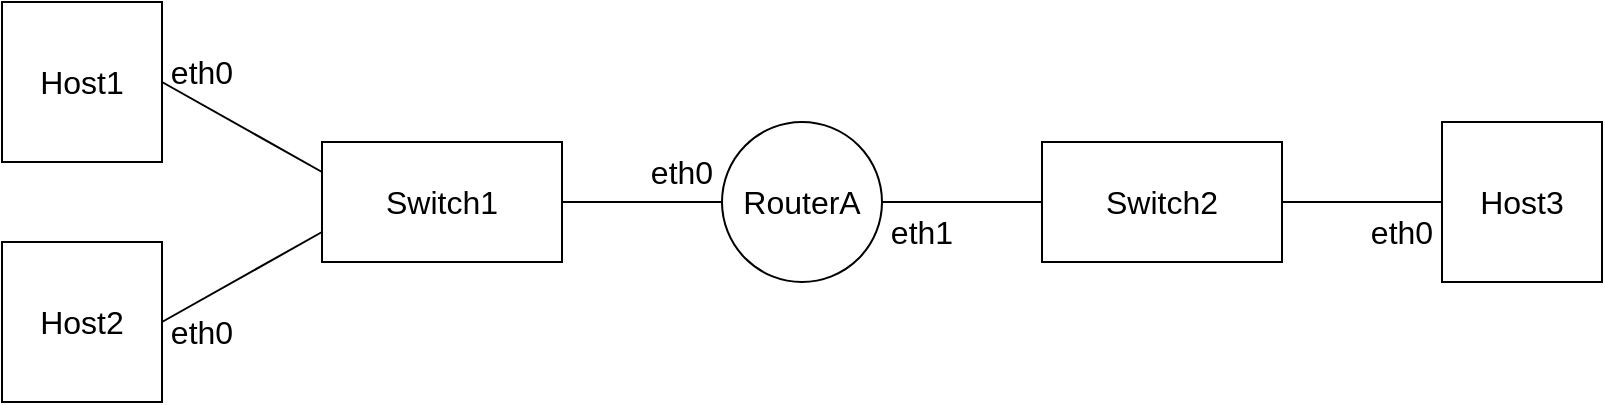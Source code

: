 <mxfile version="20.8.16" type="device"><diagram name="Page-1" id="BN_HbOz0A7-jXgNJyBtz"><mxGraphModel dx="2008" dy="1198" grid="1" gridSize="10" guides="1" tooltips="1" connect="1" arrows="1" fold="1" page="1" pageScale="1" pageWidth="1654" pageHeight="2336" math="0" shadow="0"><root><mxCell id="0"/><mxCell id="1" parent="0"/><mxCell id="1Vg6FKchgV851YWT1eD8-8" style="rounded=0;orthogonalLoop=1;jettySize=auto;html=1;exitX=1;exitY=0.5;exitDx=0;exitDy=0;entryX=0;entryY=0.25;entryDx=0;entryDy=0;endArrow=none;endFill=0;" edge="1" parent="1" source="1Vg6FKchgV851YWT1eD8-1" target="1Vg6FKchgV851YWT1eD8-3"><mxGeometry relative="1" as="geometry"/></mxCell><mxCell id="1Vg6FKchgV851YWT1eD8-1" value="&lt;font style=&quot;font-size: 16px;&quot;&gt;Host1&lt;/font&gt;" style="whiteSpace=wrap;html=1;aspect=fixed;fontSize=16;" vertex="1" parent="1"><mxGeometry x="240" y="160" width="80" height="80" as="geometry"/></mxCell><mxCell id="1Vg6FKchgV851YWT1eD8-2" value="&lt;font style=&quot;font-size: 16px;&quot;&gt;Host2&lt;/font&gt;" style="whiteSpace=wrap;html=1;aspect=fixed;" vertex="1" parent="1"><mxGeometry x="240" y="280" width="80" height="80" as="geometry"/></mxCell><mxCell id="1Vg6FKchgV851YWT1eD8-9" style="edgeStyle=none;shape=connector;rounded=0;orthogonalLoop=1;jettySize=auto;html=1;exitX=0;exitY=0.75;exitDx=0;exitDy=0;entryX=1;entryY=0.5;entryDx=0;entryDy=0;labelBackgroundColor=default;strokeColor=default;fontFamily=Helvetica;fontSize=11;fontColor=default;endArrow=none;endFill=0;" edge="1" parent="1" source="1Vg6FKchgV851YWT1eD8-3" target="1Vg6FKchgV851YWT1eD8-2"><mxGeometry relative="1" as="geometry"/></mxCell><mxCell id="1Vg6FKchgV851YWT1eD8-10" style="edgeStyle=none;shape=connector;rounded=0;orthogonalLoop=1;jettySize=auto;html=1;exitX=1;exitY=0.5;exitDx=0;exitDy=0;entryX=0;entryY=0.5;entryDx=0;entryDy=0;labelBackgroundColor=default;strokeColor=default;fontFamily=Helvetica;fontSize=11;fontColor=default;endArrow=none;endFill=0;" edge="1" parent="1" source="1Vg6FKchgV851YWT1eD8-3" target="1Vg6FKchgV851YWT1eD8-4"><mxGeometry relative="1" as="geometry"/></mxCell><mxCell id="1Vg6FKchgV851YWT1eD8-3" value="&lt;font style=&quot;font-size: 16px;&quot;&gt;Switch1&lt;/font&gt;" style="rounded=0;whiteSpace=wrap;html=1;" vertex="1" parent="1"><mxGeometry x="400" y="230" width="120" height="60" as="geometry"/></mxCell><mxCell id="1Vg6FKchgV851YWT1eD8-11" style="edgeStyle=none;shape=connector;rounded=0;orthogonalLoop=1;jettySize=auto;html=1;exitX=1;exitY=0.5;exitDx=0;exitDy=0;entryX=0;entryY=0.5;entryDx=0;entryDy=0;labelBackgroundColor=default;strokeColor=default;fontFamily=Helvetica;fontSize=11;fontColor=default;endArrow=none;endFill=0;" edge="1" parent="1" source="1Vg6FKchgV851YWT1eD8-4" target="1Vg6FKchgV851YWT1eD8-5"><mxGeometry relative="1" as="geometry"/></mxCell><mxCell id="1Vg6FKchgV851YWT1eD8-4" value="&lt;font style=&quot;font-size: 16px;&quot;&gt;RouterA&lt;/font&gt;" style="ellipse;whiteSpace=wrap;html=1;aspect=fixed;" vertex="1" parent="1"><mxGeometry x="600" y="220" width="80" height="80" as="geometry"/></mxCell><mxCell id="1Vg6FKchgV851YWT1eD8-12" style="edgeStyle=none;shape=connector;rounded=0;orthogonalLoop=1;jettySize=auto;html=1;exitX=1;exitY=0.5;exitDx=0;exitDy=0;entryX=0;entryY=0.5;entryDx=0;entryDy=0;labelBackgroundColor=default;strokeColor=default;fontFamily=Helvetica;fontSize=11;fontColor=default;endArrow=none;endFill=0;" edge="1" parent="1" source="1Vg6FKchgV851YWT1eD8-5" target="1Vg6FKchgV851YWT1eD8-6"><mxGeometry relative="1" as="geometry"/></mxCell><mxCell id="1Vg6FKchgV851YWT1eD8-5" value="&lt;font style=&quot;font-size: 16px;&quot;&gt;Switch2&lt;/font&gt;" style="rounded=0;whiteSpace=wrap;html=1;" vertex="1" parent="1"><mxGeometry x="760" y="230" width="120" height="60" as="geometry"/></mxCell><mxCell id="1Vg6FKchgV851YWT1eD8-6" value="&lt;font style=&quot;font-size: 16px;&quot;&gt;Host3&lt;/font&gt;" style="whiteSpace=wrap;html=1;aspect=fixed;" vertex="1" parent="1"><mxGeometry x="960" y="220" width="80" height="80" as="geometry"/></mxCell><mxCell id="1Vg6FKchgV851YWT1eD8-13" value="eth0" style="text;html=1;strokeColor=none;fillColor=none;align=center;verticalAlign=middle;whiteSpace=wrap;rounded=0;fontSize=16;fontFamily=Helvetica;fontColor=default;" vertex="1" parent="1"><mxGeometry x="550" y="230" width="60" height="30" as="geometry"/></mxCell><mxCell id="1Vg6FKchgV851YWT1eD8-14" value="eth0" style="text;html=1;strokeColor=none;fillColor=none;align=center;verticalAlign=middle;whiteSpace=wrap;rounded=0;fontSize=16;fontFamily=Helvetica;fontColor=default;" vertex="1" parent="1"><mxGeometry x="310" y="310" width="60" height="30" as="geometry"/></mxCell><mxCell id="1Vg6FKchgV851YWT1eD8-15" value="eth0" style="text;html=1;strokeColor=none;fillColor=none;align=center;verticalAlign=middle;whiteSpace=wrap;rounded=0;fontSize=16;fontFamily=Helvetica;fontColor=default;" vertex="1" parent="1"><mxGeometry x="910" y="260" width="60" height="30" as="geometry"/></mxCell><mxCell id="1Vg6FKchgV851YWT1eD8-16" value="eth0" style="text;html=1;strokeColor=none;fillColor=none;align=center;verticalAlign=middle;whiteSpace=wrap;rounded=0;fontSize=16;fontFamily=Helvetica;fontColor=default;" vertex="1" parent="1"><mxGeometry x="310" y="180" width="60" height="30" as="geometry"/></mxCell><mxCell id="1Vg6FKchgV851YWT1eD8-17" value="eth1" style="text;html=1;strokeColor=none;fillColor=none;align=center;verticalAlign=middle;whiteSpace=wrap;rounded=0;fontSize=16;fontFamily=Helvetica;fontColor=default;" vertex="1" parent="1"><mxGeometry x="670" y="260" width="60" height="30" as="geometry"/></mxCell></root></mxGraphModel></diagram></mxfile>
